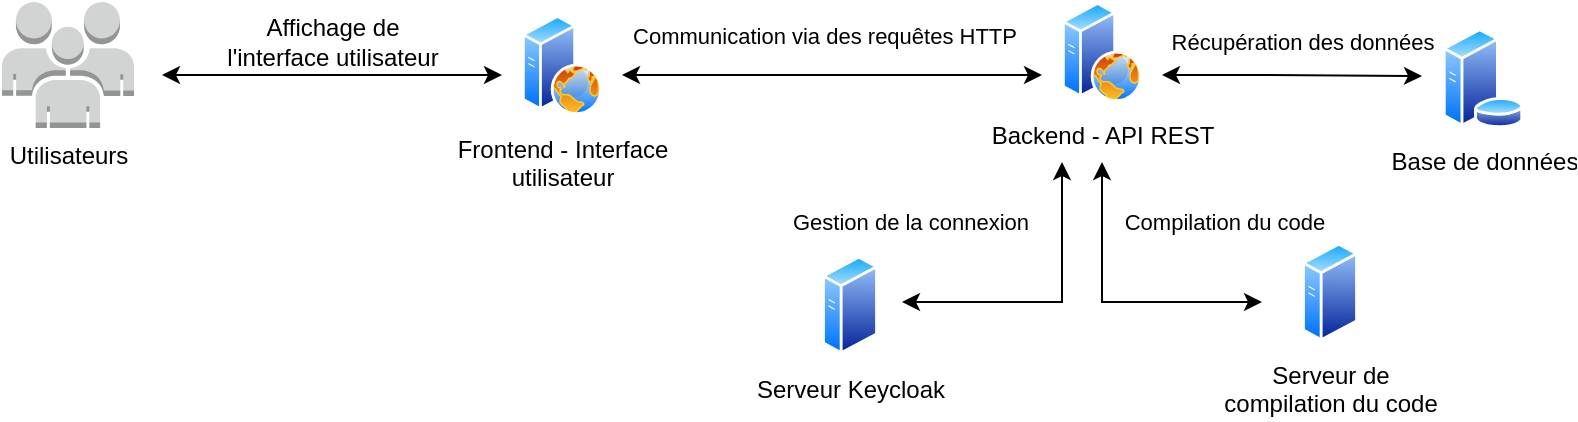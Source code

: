 <mxfile version="21.3.4" type="device">
  <diagram name="Page-1" id="3j9Ng2dxhRBzdvQ4t3l0">
    <mxGraphModel dx="1434" dy="760" grid="1" gridSize="10" guides="1" tooltips="1" connect="1" arrows="1" fold="1" page="1" pageScale="1" pageWidth="827" pageHeight="1169" math="0" shadow="0">
      <root>
        <mxCell id="0" />
        <mxCell id="1" parent="0" />
        <mxCell id="buExIWMHna82emhuYfHf-49" value="Utilisateurs" style="outlineConnect=0;dashed=0;verticalLabelPosition=bottom;verticalAlign=top;align=center;html=1;shape=mxgraph.aws3.users;fillColor=#D2D3D3;gradientColor=none;" parent="1" vertex="1">
          <mxGeometry x="40" y="100" width="66" height="63" as="geometry" />
        </mxCell>
        <mxCell id="buExIWMHna82emhuYfHf-50" value="Frontend - Interface &lt;br&gt;utilisateur" style="image;aspect=fixed;perimeter=ellipsePerimeter;html=1;align=center;shadow=0;dashed=0;spacingTop=3;image=img/lib/active_directory/web_server.svg;" parent="1" vertex="1">
          <mxGeometry x="300" y="106.5" width="40" height="50" as="geometry" />
        </mxCell>
        <mxCell id="buExIWMHna82emhuYfHf-51" value="Base de données" style="image;aspect=fixed;perimeter=ellipsePerimeter;html=1;align=center;shadow=0;dashed=0;spacingTop=3;image=img/lib/active_directory/database_server.svg;" parent="1" vertex="1">
          <mxGeometry x="760" y="113" width="41" height="50" as="geometry" />
        </mxCell>
        <mxCell id="buExIWMHna82emhuYfHf-52" value="Backend - API REST" style="image;aspect=fixed;perimeter=ellipsePerimeter;html=1;align=center;shadow=0;dashed=0;spacingTop=3;image=img/lib/active_directory/web_server.svg;" parent="1" vertex="1">
          <mxGeometry x="570" y="100" width="40" height="50" as="geometry" />
        </mxCell>
        <mxCell id="buExIWMHna82emhuYfHf-53" value="Serveur Keycloak" style="image;aspect=fixed;perimeter=ellipsePerimeter;html=1;align=center;shadow=0;dashed=0;spacingTop=3;image=img/lib/active_directory/generic_server.svg;" parent="1" vertex="1">
          <mxGeometry x="450" y="226.5" width="28.0" height="50" as="geometry" />
        </mxCell>
        <mxCell id="buExIWMHna82emhuYfHf-54" value="" style="endArrow=classic;startArrow=classic;html=1;rounded=0;" parent="1" edge="1">
          <mxGeometry width="50" height="50" relative="1" as="geometry">
            <mxPoint x="120" y="136.5" as="sourcePoint" />
            <mxPoint x="290" y="136.5" as="targetPoint" />
          </mxGeometry>
        </mxCell>
        <mxCell id="buExIWMHna82emhuYfHf-55" value="" style="endArrow=classic;startArrow=classic;html=1;rounded=0;" parent="1" edge="1">
          <mxGeometry width="50" height="50" relative="1" as="geometry">
            <mxPoint x="350" y="136.5" as="sourcePoint" />
            <mxPoint x="560" y="136.5" as="targetPoint" />
          </mxGeometry>
        </mxCell>
        <mxCell id="buExIWMHna82emhuYfHf-56" value="Communication via des requêtes HTTP" style="edgeLabel;html=1;align=center;verticalAlign=middle;resizable=0;points=[];" parent="buExIWMHna82emhuYfHf-55" vertex="1" connectable="0">
          <mxGeometry x="0.25" y="2" relative="1" as="geometry">
            <mxPoint x="-31" y="-18" as="offset" />
          </mxGeometry>
        </mxCell>
        <mxCell id="buExIWMHna82emhuYfHf-57" value="" style="endArrow=classic;startArrow=classic;html=1;rounded=0;" parent="1" edge="1">
          <mxGeometry width="50" height="50" relative="1" as="geometry">
            <mxPoint x="620" y="136.5" as="sourcePoint" />
            <mxPoint x="750" y="137" as="targetPoint" />
            <Array as="points">
              <mxPoint x="670" y="136.5" />
            </Array>
          </mxGeometry>
        </mxCell>
        <mxCell id="buExIWMHna82emhuYfHf-58" value="Récupération des données" style="edgeLabel;html=1;align=center;verticalAlign=middle;resizable=0;points=[];" parent="buExIWMHna82emhuYfHf-57" vertex="1" connectable="0">
          <mxGeometry x="0.061" y="-1" relative="1" as="geometry">
            <mxPoint x="1" y="-18" as="offset" />
          </mxGeometry>
        </mxCell>
        <mxCell id="buExIWMHna82emhuYfHf-59" value="" style="endArrow=classic;startArrow=classic;html=1;rounded=0;" parent="1" edge="1">
          <mxGeometry width="50" height="50" relative="1" as="geometry">
            <mxPoint x="490" y="250" as="sourcePoint" />
            <mxPoint x="570" y="180" as="targetPoint" />
            <Array as="points">
              <mxPoint x="570" y="250" />
            </Array>
          </mxGeometry>
        </mxCell>
        <mxCell id="buExIWMHna82emhuYfHf-60" value="Gestion de la connexion" style="edgeLabel;html=1;align=center;verticalAlign=middle;resizable=0;points=[];" parent="buExIWMHna82emhuYfHf-59" vertex="1" connectable="0">
          <mxGeometry x="-0.018" relative="1" as="geometry">
            <mxPoint x="-70" y="-40" as="offset" />
          </mxGeometry>
        </mxCell>
        <mxCell id="buExIWMHna82emhuYfHf-61" value="Affichage de &lt;br&gt;l&#39;interface utilisateur" style="text;html=1;align=center;verticalAlign=middle;resizable=0;points=[];autosize=1;strokeColor=none;fillColor=none;" parent="1" vertex="1">
          <mxGeometry x="140" y="100" width="130" height="40" as="geometry" />
        </mxCell>
        <mxCell id="RobrW91X4zsGXY146d18-1" value="Serveur de &lt;br&gt;compilation du code" style="image;aspect=fixed;perimeter=ellipsePerimeter;html=1;align=center;shadow=0;dashed=0;spacingTop=3;image=img/lib/active_directory/generic_server.svg;" vertex="1" parent="1">
          <mxGeometry x="690" y="220" width="28.0" height="50" as="geometry" />
        </mxCell>
        <mxCell id="RobrW91X4zsGXY146d18-2" value="" style="endArrow=classic;startArrow=classic;html=1;rounded=0;" edge="1" parent="1">
          <mxGeometry width="50" height="50" relative="1" as="geometry">
            <mxPoint x="670" y="250" as="sourcePoint" />
            <mxPoint x="590" y="180" as="targetPoint" />
            <Array as="points">
              <mxPoint x="590" y="250" />
            </Array>
          </mxGeometry>
        </mxCell>
        <mxCell id="RobrW91X4zsGXY146d18-3" value="Compilation du code" style="edgeLabel;html=1;align=center;verticalAlign=middle;resizable=0;points=[];" vertex="1" connectable="0" parent="RobrW91X4zsGXY146d18-2">
          <mxGeometry x="-0.018" relative="1" as="geometry">
            <mxPoint x="54" y="-40" as="offset" />
          </mxGeometry>
        </mxCell>
      </root>
    </mxGraphModel>
  </diagram>
</mxfile>
